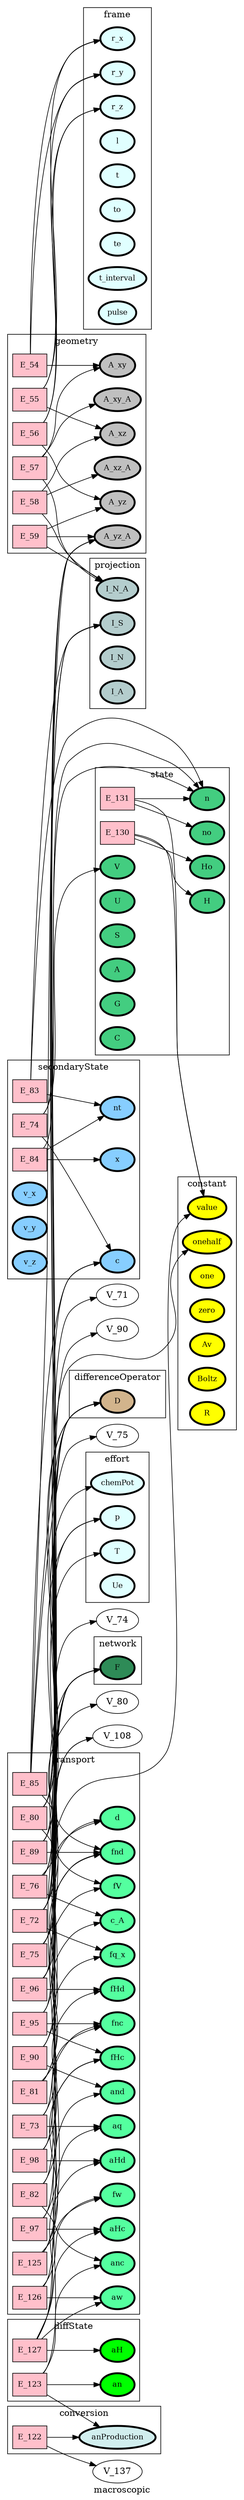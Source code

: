 digraph macroscopic {
label=macroscopic;
rankdir=LR;
E_85 -> V_64  [splines=ortho];
E_85 -> V_70  [splines=ortho];
E_85 -> V_75  [splines=ortho];
E_85 -> V_85  [splines=ortho];
E_89 -> V_21  [splines=ortho];
E_89 -> V_64  [splines=ortho];
E_89 -> V_70  [splines=ortho];
E_89 -> V_74  [splines=ortho];
E_90 -> V_10  [splines=ortho];
E_90 -> V_101  [splines=ortho];
E_95 -> V_108  [splines=ortho];
E_95 -> V_92  [splines=ortho];
E_95 -> V_98  [splines=ortho];
E_96 -> V_101  [splines=ortho];
E_96 -> V_108  [splines=ortho];
E_96 -> V_98  [splines=ortho];
E_97 -> V_10  [splines=ortho];
E_97 -> V_109  [splines=ortho];
E_98 -> V_10  [splines=ortho];
E_98 -> V_110  [splines=ortho];
E_125 -> V_1  [splines=ortho];
E_125 -> V_109  [splines=ortho];
E_126 -> V_10  [splines=ortho];
E_126 -> V_141  [splines=ortho];
E_72 -> V_19  [splines=ortho];
E_72 -> V_64  [splines=ortho];
E_72 -> V_70  [splines=ortho];
E_72 -> V_80  [splines=ortho];
E_73 -> V_10  [splines=ortho];
E_73 -> V_83  [splines=ortho];
E_75 -> V_20  [splines=ortho];
E_75 -> V_64  [splines=ortho];
E_76 -> V_64  [splines=ortho];
E_76 -> V_8  [splines=ortho];
E_76 -> V_85  [splines=ortho];
E_76 -> V_86  [splines=ortho];
E_80 -> V_20  [splines=ortho];
E_80 -> V_64  [splines=ortho];
E_80 -> V_70  [splines=ortho];
E_80 -> V_71  [splines=ortho];
E_80 -> V_90  [splines=ortho];
E_81 -> V_87  [splines=ortho];
E_81 -> V_91  [splines=ortho];
E_82 -> V_10  [splines=ortho];
E_82 -> V_92  [splines=ortho];
subgraph cluster_macroscopic___transport {
label=transport;
rankdir=LR;
V_101 [fillcolor=seagreen1, fontsize=12, label=fnd, penwidth=3, style=filled];
V_104 [fillcolor=seagreen1, fontsize=12, label=and, penwidth=3, style=filled];
V_109 [fillcolor=seagreen1, fontsize=12, label=fHc, penwidth=3, style=filled];
V_110 [fillcolor=seagreen1, fontsize=12, label=fHd, penwidth=3, style=filled];
V_111 [fillcolor=seagreen1, fontsize=12, label=aHc, penwidth=3, style=filled];
V_112 [fillcolor=seagreen1, fontsize=12, label=aHd, penwidth=3, style=filled];
V_141 [fillcolor=seagreen1, fontsize=12, label=fw, penwidth=3, style=filled];
V_142 [fillcolor=seagreen1, fontsize=12, label=aw, penwidth=3, style=filled];
V_83 [fillcolor=seagreen1, fontsize=12, label=fq_x, penwidth=3, style=filled];
V_84 [fillcolor=seagreen1, fontsize=12, label=aq, penwidth=3, style=filled];
V_86 [fillcolor=seagreen1, fontsize=12, label=d, penwidth=3, style=filled];
V_87 [fillcolor=seagreen1, fontsize=12, label=c_A, penwidth=3, style=filled];
V_91 [fillcolor=seagreen1, fontsize=12, label=fV, penwidth=3, style=filled];
V_92 [fillcolor=seagreen1, fontsize=12, label=fnc, penwidth=3, style=filled];
V_93 [fillcolor=seagreen1, fontsize=12, label=anc, penwidth=3, style=filled];
E_85 [fillcolor=pink, fontsize=12, shape=box, style=filled];
E_85 -> V_101  [splines=ortho];
E_89 [fillcolor=pink, fontsize=12, shape=box, style=filled];
E_89 -> V_101  [splines=ortho];
E_90 [fillcolor=pink, fontsize=12, shape=box, style=filled];
E_90 -> V_104  [splines=ortho];
E_95 [fillcolor=pink, fontsize=12, shape=box, style=filled];
E_95 -> V_109  [splines=ortho];
E_96 [fillcolor=pink, fontsize=12, shape=box, style=filled];
E_96 -> V_110  [splines=ortho];
E_97 [fillcolor=pink, fontsize=12, shape=box, style=filled];
E_97 -> V_111  [splines=ortho];
E_98 [fillcolor=pink, fontsize=12, shape=box, style=filled];
E_98 -> V_112  [splines=ortho];
E_125 [fillcolor=pink, fontsize=12, shape=box, style=filled];
E_125 -> V_141  [splines=ortho];
E_126 [fillcolor=pink, fontsize=12, shape=box, style=filled];
E_126 -> V_142  [splines=ortho];
E_72 [fillcolor=pink, fontsize=12, shape=box, style=filled];
E_72 -> V_83  [splines=ortho];
E_73 [fillcolor=pink, fontsize=12, shape=box, style=filled];
E_73 -> V_84  [splines=ortho];
E_75 [fillcolor=pink, fontsize=12, shape=box, style=filled];
E_75 -> V_86  [splines=ortho];
E_76 [fillcolor=pink, fontsize=12, shape=box, style=filled];
E_76 -> V_87  [splines=ortho];
E_80 [fillcolor=pink, fontsize=12, shape=box, style=filled];
E_80 -> V_91  [splines=ortho];
E_81 [fillcolor=pink, fontsize=12, shape=box, style=filled];
E_81 -> V_92  [splines=ortho];
E_82 [fillcolor=pink, fontsize=12, shape=box, style=filled];
E_82 -> V_93  [splines=ortho];
}

E_54 -> V_12  [splines=ortho];
E_54 -> V_13  [splines=ortho];
E_55 -> V_12  [splines=ortho];
E_55 -> V_14  [splines=ortho];
E_56 -> V_13  [splines=ortho];
E_56 -> V_14  [splines=ortho];
E_57 -> V_48  [splines=ortho];
E_57 -> V_65  [splines=ortho];
E_58 -> V_48  [splines=ortho];
E_58 -> V_66  [splines=ortho];
E_59 -> V_48  [splines=ortho];
E_59 -> V_67  [splines=ortho];
subgraph cluster_macroscopic___geometry {
label=geometry;
rankdir=LR;
V_65 [fillcolor=grey, fontsize=12, label=A_xy, penwidth=3, style=filled];
V_66 [fillcolor=grey, fontsize=12, label=A_xz, penwidth=3, style=filled];
V_67 [fillcolor=grey, fontsize=12, label=A_yz, penwidth=3, style=filled];
V_68 [fillcolor=grey, fontsize=12, label=A_xy_A, penwidth=3, style=filled];
V_69 [fillcolor=grey, fontsize=12, label=A_xz_A, penwidth=3, style=filled];
V_70 [fillcolor=grey, fontsize=12, label=A_yz_A, penwidth=3, style=filled];
E_54 [fillcolor=pink, fontsize=12, shape=box, style=filled];
E_54 -> V_65  [splines=ortho];
E_55 [fillcolor=pink, fontsize=12, shape=box, style=filled];
E_55 -> V_66  [splines=ortho];
E_56 [fillcolor=pink, fontsize=12, shape=box, style=filled];
E_56 -> V_67  [splines=ortho];
E_57 [fillcolor=pink, fontsize=12, shape=box, style=filled];
E_57 -> V_68  [splines=ortho];
E_58 [fillcolor=pink, fontsize=12, shape=box, style=filled];
E_58 -> V_69  [splines=ortho];
E_59 [fillcolor=pink, fontsize=12, shape=box, style=filled];
E_59 -> V_70  [splines=ortho];
}

subgraph cluster_macroscopic___properties {
label=properties;
rankdir=LR;
}

subgraph cluster_macroscopic___network {
label=network;
rankdir=LR;
V_10 [fillcolor=seagreen4, fontsize=12, label=F, penwidth=3, style=filled];
}

subgraph cluster_macroscopic___projection {
label=projection;
rankdir=LR;
V_48 [fillcolor=lightcyan3, fontsize=12, label=I_N_A, penwidth=3, style=filled];
V_96 [fillcolor=lightcyan3, fontsize=12, label=I_N, penwidth=3, style=filled];
V_97 [fillcolor=lightcyan3, fontsize=12, label=I_A, penwidth=3, style=filled];
V_98 [fillcolor=lightcyan3, fontsize=12, label=I_S, penwidth=3, style=filled];
}

subgraph cluster_macroscopic___differenceOperator {
label=differenceOperator;
rankdir=LR;
V_64 [fillcolor=tan, fontsize=12, label=D, penwidth=3, style=filled];
}

subgraph cluster_macroscopic___frame {
label=frame;
rankdir=LR;
V_11 [fillcolor=lightcyan1, fontsize=12, label=l, penwidth=3, style=filled];
V_12 [fillcolor=lightcyan1, fontsize=12, label=r_x, penwidth=3, style=filled];
V_13 [fillcolor=lightcyan1, fontsize=12, label=r_y, penwidth=3, style=filled];
V_14 [fillcolor=lightcyan1, fontsize=12, label=r_z, penwidth=3, style=filled];
V_4 [fillcolor=lightcyan1, fontsize=12, label=t, penwidth=3, style=filled];
V_5 [fillcolor=lightcyan1, fontsize=12, label=to, penwidth=3, style=filled];
V_6 [fillcolor=lightcyan1, fontsize=12, label=te, penwidth=3, style=filled];
V_7 [fillcolor=lightcyan1, fontsize=12, label=t_interval, penwidth=3, style=filled];
V_9 [fillcolor=lightcyan1, fontsize=12, label=pulse, penwidth=3, style=filled];
}

E_130 -> V_1  [splines=ortho];
E_130 -> V_22  [splines=ortho];
E_131 -> V_1  [splines=ortho];
E_131 -> V_18  [splines=ortho];
subgraph cluster_macroscopic___state {
label=state;
rankdir=LR;
V_144 [fillcolor=seagreen3, fontsize=12, label=Ho, penwidth=3, style=filled];
V_145 [fillcolor=seagreen3, fontsize=12, label=no, penwidth=3, style=filled];
V_15 [fillcolor=seagreen3, fontsize=12, label=V, penwidth=3, style=filled];
V_16 [fillcolor=seagreen3, fontsize=12, label=U, penwidth=3, style=filled];
V_17 [fillcolor=seagreen3, fontsize=12, label=S, penwidth=3, style=filled];
V_18 [fillcolor=seagreen3, fontsize=12, label=n, penwidth=3, style=filled];
V_22 [fillcolor=seagreen3, fontsize=12, label=H, penwidth=3, style=filled];
V_23 [fillcolor=seagreen3, fontsize=12, label=A, penwidth=3, style=filled];
V_24 [fillcolor=seagreen3, fontsize=12, label=G, penwidth=3, style=filled];
V_25 [fillcolor=seagreen3, fontsize=12, label=C, penwidth=3, style=filled];
E_130 [fillcolor=pink, fontsize=12, shape=box, style=filled];
E_130 -> V_144  [splines=ortho];
E_131 [fillcolor=pink, fontsize=12, shape=box, style=filled];
E_131 -> V_145  [splines=ortho];
}

subgraph cluster_macroscopic___constant {
label=constant;
rankdir=LR;
V_1 [fillcolor=yellow, fontsize=12, label=value, penwidth=3, style=filled];
V_2 [fillcolor=yellow, fontsize=12, label=one, penwidth=3, style=filled];
V_3 [fillcolor=yellow, fontsize=12, label=zero, penwidth=3, style=filled];
V_32 [fillcolor=yellow, fontsize=12, label=Av, penwidth=3, style=filled];
V_33 [fillcolor=yellow, fontsize=12, label=Boltz, penwidth=3, style=filled];
V_34 [fillcolor=yellow, fontsize=12, label=R, penwidth=3, style=filled];
V_8 [fillcolor=yellow, fontsize=12, label=onehalf, penwidth=3, style=filled];
}

subgraph cluster_macroscopic___effort {
label=effort;
rankdir=LR;
V_19 [fillcolor=lightcyan, fontsize=12, label=T, penwidth=3, style=filled];
V_20 [fillcolor=lightcyan, fontsize=12, label=p, penwidth=3, style=filled];
V_21 [fillcolor=lightcyan, fontsize=12, label=chemPot, penwidth=3, style=filled];
V_35 [fillcolor=lightcyan, fontsize=12, label=Ue, penwidth=3, style=filled];
}

E_84 -> V_18  [splines=ortho];
E_84 -> V_99  [splines=ortho];
E_74 -> V_15  [splines=ortho];
E_74 -> V_18  [splines=ortho];
E_83 -> V_18  [splines=ortho];
E_83 -> V_98  [splines=ortho];
subgraph cluster_macroscopic___secondaryState {
label=secondaryState;
rankdir=LR;
V_100 [fillcolor=skyblue1, fontsize=12, label=x, penwidth=3, style=filled];
V_27 [fillcolor=skyblue1, fontsize=12, label=v_x, penwidth=3, style=filled];
V_28 [fillcolor=skyblue1, fontsize=12, label=v_y, penwidth=3, style=filled];
V_29 [fillcolor=skyblue1, fontsize=12, label=v_z, penwidth=3, style=filled];
V_85 [fillcolor=skyblue1, fontsize=12, label=c, penwidth=3, style=filled];
V_99 [fillcolor=skyblue1, fontsize=12, label=nt, penwidth=3, style=filled];
E_84 [fillcolor=pink, fontsize=12, shape=box, style=filled];
E_84 -> V_100  [splines=ortho];
E_74 [fillcolor=pink, fontsize=12, shape=box, style=filled];
E_74 -> V_85  [splines=ortho];
E_83 [fillcolor=pink, fontsize=12, shape=box, style=filled];
E_83 -> V_99  [splines=ortho];
}

E_122 -> V_137  [splines=ortho];
subgraph cluster_macroscopic___conversion {
label=conversion;
rankdir=LR;
V_138 [fillcolor=lightcyan2, fontsize=12, label=anProduction, penwidth=3, style=filled];
E_122 [fillcolor=pink, fontsize=12, shape=box, style=filled];
E_122 -> V_138  [splines=ortho];
}

E_123 -> V_104  [splines=ortho];
E_123 -> V_138  [splines=ortho];
E_123 -> V_93  [splines=ortho];
E_127 -> V_111  [splines=ortho];
E_127 -> V_112  [splines=ortho];
E_127 -> V_142  [splines=ortho];
E_127 -> V_84  [splines=ortho];
subgraph cluster_macroscopic___diffState {
label=diffState;
rankdir=LR;
V_139 [fillcolor=green, fontsize=12, label=an, penwidth=3, style=filled];
V_143 [fillcolor=green, fontsize=12, label=aH, penwidth=3, style=filled];
E_123 [fillcolor=pink, fontsize=12, shape=box, style=filled];
E_123 -> V_139  [splines=ortho];
E_127 [fillcolor=pink, fontsize=12, shape=box, style=filled];
E_127 -> V_143  [splines=ortho];
}

subgraph cluster_macroscopic___internalTransport {
label=internalTransport;
rankdir=LR;
}

subgraph cluster_macroscopic___get {
label=get;
rankdir=LR;
}

}
